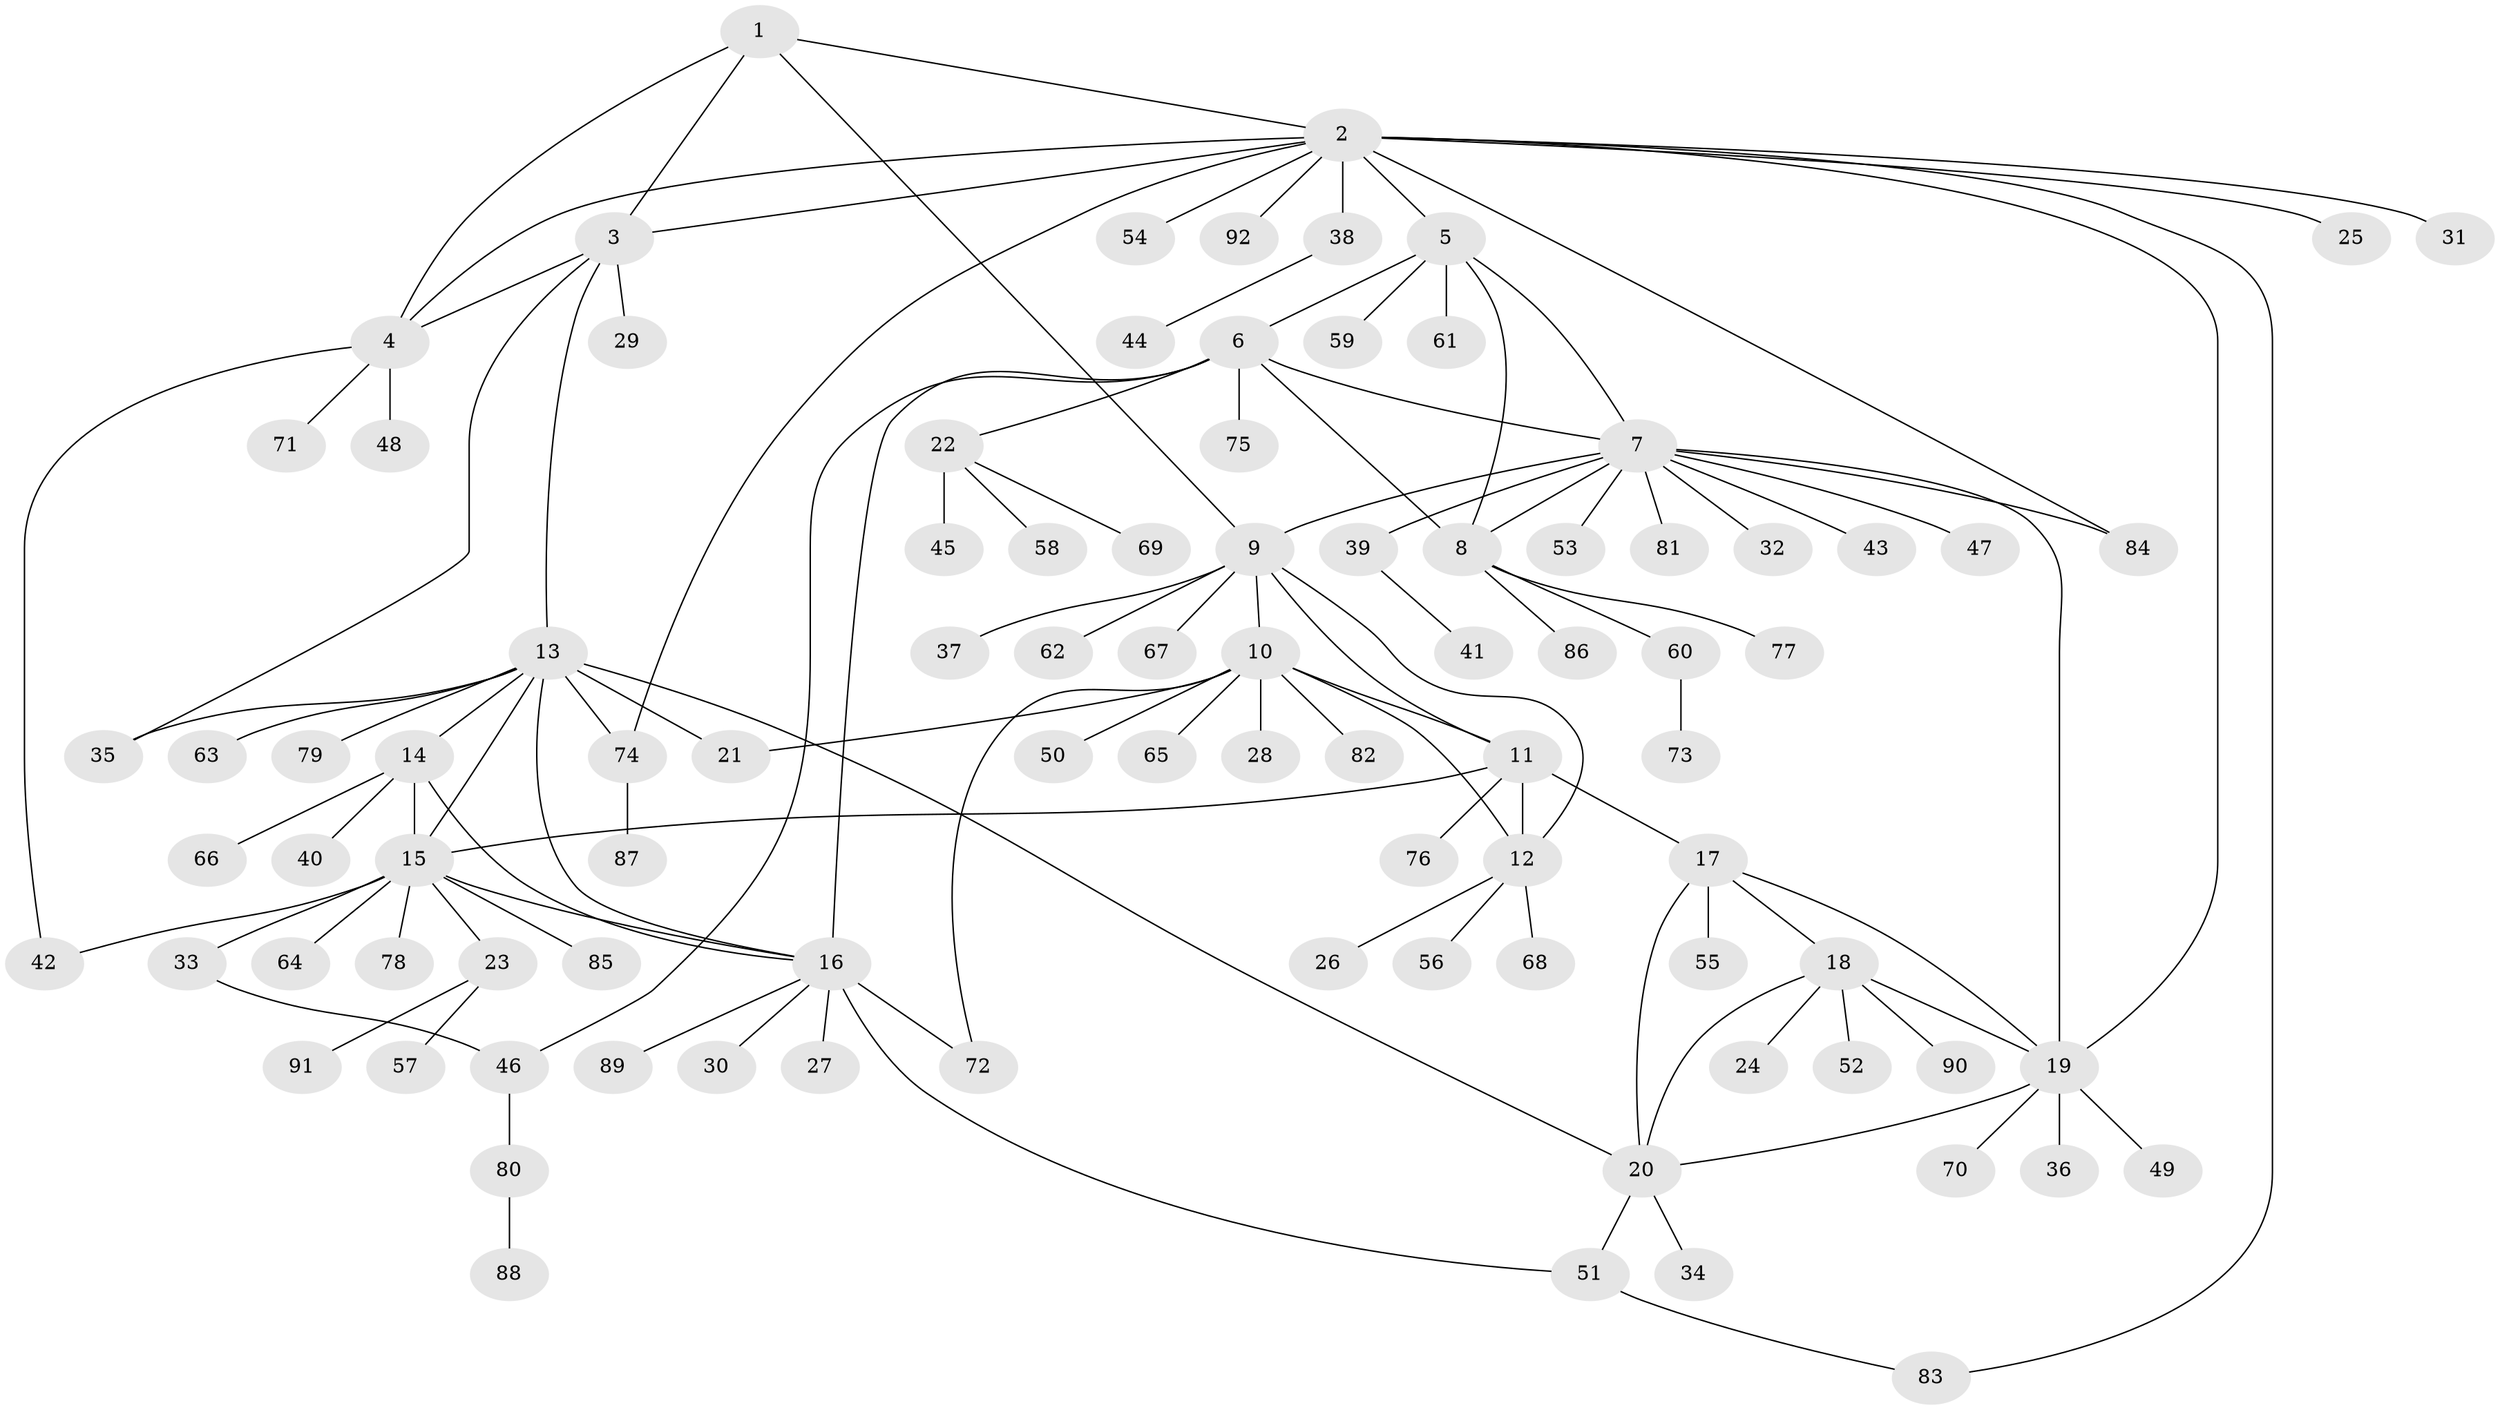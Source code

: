 // coarse degree distribution, {5: 0.13043478260869565, 8: 0.06521739130434782, 3: 0.13043478260869565, 6: 0.043478260869565216, 7: 0.06521739130434782, 4: 0.10869565217391304, 2: 0.08695652173913043, 1: 0.3695652173913043}
// Generated by graph-tools (version 1.1) at 2025/52/03/04/25 22:52:28]
// undirected, 92 vertices, 121 edges
graph export_dot {
  node [color=gray90,style=filled];
  1;
  2;
  3;
  4;
  5;
  6;
  7;
  8;
  9;
  10;
  11;
  12;
  13;
  14;
  15;
  16;
  17;
  18;
  19;
  20;
  21;
  22;
  23;
  24;
  25;
  26;
  27;
  28;
  29;
  30;
  31;
  32;
  33;
  34;
  35;
  36;
  37;
  38;
  39;
  40;
  41;
  42;
  43;
  44;
  45;
  46;
  47;
  48;
  49;
  50;
  51;
  52;
  53;
  54;
  55;
  56;
  57;
  58;
  59;
  60;
  61;
  62;
  63;
  64;
  65;
  66;
  67;
  68;
  69;
  70;
  71;
  72;
  73;
  74;
  75;
  76;
  77;
  78;
  79;
  80;
  81;
  82;
  83;
  84;
  85;
  86;
  87;
  88;
  89;
  90;
  91;
  92;
  1 -- 2;
  1 -- 3;
  1 -- 4;
  1 -- 9;
  2 -- 3;
  2 -- 4;
  2 -- 5;
  2 -- 19;
  2 -- 25;
  2 -- 31;
  2 -- 38;
  2 -- 54;
  2 -- 74;
  2 -- 83;
  2 -- 84;
  2 -- 92;
  3 -- 4;
  3 -- 13;
  3 -- 29;
  3 -- 35;
  4 -- 42;
  4 -- 48;
  4 -- 71;
  5 -- 6;
  5 -- 7;
  5 -- 8;
  5 -- 59;
  5 -- 61;
  6 -- 7;
  6 -- 8;
  6 -- 16;
  6 -- 22;
  6 -- 46;
  6 -- 75;
  7 -- 8;
  7 -- 9;
  7 -- 19;
  7 -- 32;
  7 -- 39;
  7 -- 43;
  7 -- 47;
  7 -- 53;
  7 -- 81;
  7 -- 84;
  8 -- 60;
  8 -- 77;
  8 -- 86;
  9 -- 10;
  9 -- 11;
  9 -- 12;
  9 -- 37;
  9 -- 62;
  9 -- 67;
  10 -- 11;
  10 -- 12;
  10 -- 21;
  10 -- 28;
  10 -- 50;
  10 -- 65;
  10 -- 72;
  10 -- 82;
  11 -- 12;
  11 -- 15;
  11 -- 17;
  11 -- 76;
  12 -- 26;
  12 -- 56;
  12 -- 68;
  13 -- 14;
  13 -- 15;
  13 -- 16;
  13 -- 20;
  13 -- 21;
  13 -- 35;
  13 -- 63;
  13 -- 74;
  13 -- 79;
  14 -- 15;
  14 -- 16;
  14 -- 40;
  14 -- 66;
  15 -- 16;
  15 -- 23;
  15 -- 33;
  15 -- 42;
  15 -- 64;
  15 -- 78;
  15 -- 85;
  16 -- 27;
  16 -- 30;
  16 -- 51;
  16 -- 72;
  16 -- 89;
  17 -- 18;
  17 -- 19;
  17 -- 20;
  17 -- 55;
  18 -- 19;
  18 -- 20;
  18 -- 24;
  18 -- 52;
  18 -- 90;
  19 -- 20;
  19 -- 36;
  19 -- 49;
  19 -- 70;
  20 -- 34;
  20 -- 51;
  22 -- 45;
  22 -- 58;
  22 -- 69;
  23 -- 57;
  23 -- 91;
  33 -- 46;
  38 -- 44;
  39 -- 41;
  46 -- 80;
  51 -- 83;
  60 -- 73;
  74 -- 87;
  80 -- 88;
}
